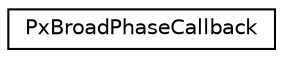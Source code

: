 digraph "Graphical Class Hierarchy"
{
  edge [fontname="Helvetica",fontsize="10",labelfontname="Helvetica",labelfontsize="10"];
  node [fontname="Helvetica",fontsize="10",shape=record];
  rankdir="LR";
  Node0 [label="PxBroadPhaseCallback",height=0.2,width=0.4,color="black", fillcolor="white", style="filled",URL="$classPxBroadPhaseCallback.html",tooltip="Broad-phase callback to receive broad-phase related events. "];
}
